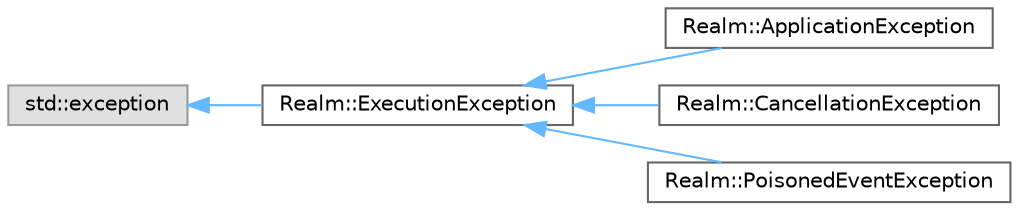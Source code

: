 digraph "Graphical Class Hierarchy"
{
 // LATEX_PDF_SIZE
  bgcolor="transparent";
  edge [fontname=Helvetica,fontsize=10,labelfontname=Helvetica,labelfontsize=10];
  node [fontname=Helvetica,fontsize=10,shape=box,height=0.2,width=0.4];
  rankdir="LR";
  Node0 [id="Node000000",label="std::exception",height=0.2,width=0.4,color="grey60", fillcolor="#E0E0E0", style="filled",tooltip=" "];
  Node0 -> Node1 [id="edge368_Node000000_Node000001",dir="back",color="steelblue1",style="solid",tooltip=" "];
  Node1 [id="Node000001",label="Realm::ExecutionException",height=0.2,width=0.4,color="grey40", fillcolor="white", style="filled",URL="$classRealm_1_1ExecutionException.html",tooltip=" "];
  Node1 -> Node2 [id="edge369_Node000001_Node000002",dir="back",color="steelblue1",style="solid",tooltip=" "];
  Node2 [id="Node000002",label="Realm::ApplicationException",height=0.2,width=0.4,color="grey40", fillcolor="white", style="filled",URL="$classRealm_1_1ApplicationException.html",tooltip=" "];
  Node1 -> Node3 [id="edge370_Node000001_Node000003",dir="back",color="steelblue1",style="solid",tooltip=" "];
  Node3 [id="Node000003",label="Realm::CancellationException",height=0.2,width=0.4,color="grey40", fillcolor="white", style="filled",URL="$classRealm_1_1CancellationException.html",tooltip=" "];
  Node1 -> Node4 [id="edge371_Node000001_Node000004",dir="back",color="steelblue1",style="solid",tooltip=" "];
  Node4 [id="Node000004",label="Realm::PoisonedEventException",height=0.2,width=0.4,color="grey40", fillcolor="white", style="filled",URL="$classRealm_1_1PoisonedEventException.html",tooltip=" "];
}
